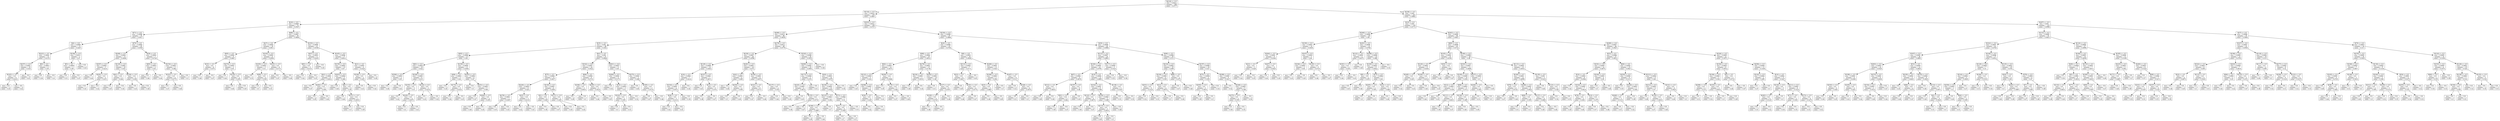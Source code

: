 digraph Tree {
node [shape=box] ;
0 [label="X[218] <= 0.5\nmse = 0.0012\nsamples = 500\nvalue = 0.4777"] ;
1 [label="X[118] <= 0.5\nmse = 0.0012\nsamples = 257\nvalue = 0.4697"] ;
0 -> 1 [labeldistance=2.5, labelangle=45, headlabel="True"] ;
2 [label="X[18] <= 0.5\nmse = 0.0009\nsamples = 74\nvalue = 0.4547"] ;
1 -> 2 ;
3 [label="X[71] <= 0.5\nmse = 0.0008\nsamples = 35\nvalue = 0.4417"] ;
2 -> 3 ;
4 [label="X[4] <= 0.5\nmse = 0.0009\nsamples = 15\nvalue = 0.4247"] ;
3 -> 4 ;
5 [label="X[223] <= 0.5\nmse = 0.0002\nsamples = 12\nvalue = 0.4133"] ;
4 -> 5 ;
6 [label="X[257] <= 0.5\nmse = 0.0001\nsamples = 10\nvalue = 0.418"] ;
5 -> 6 ;
7 [label="X[325] <= 0.5\nmse = 0.0\nsamples = 6\nvalue = 0.4233"] ;
6 -> 7 ;
8 [label="mse = 0.0\nsamples = 2\nvalue = 0.43"] ;
7 -> 8 ;
9 [label="mse = -0.0\nsamples = 4\nvalue = 0.42"] ;
7 -> 9 ;
10 [label="mse = -0.0\nsamples = 4\nvalue = 0.41"] ;
6 -> 10 ;
11 [label="X[9] <= 0.5\nmse = 0.0001\nsamples = 2\nvalue = 0.39"] ;
5 -> 11 ;
12 [label="mse = 0.0\nsamples = 1\nvalue = 0.38"] ;
11 -> 12 ;
13 [label="mse = -0.0\nsamples = 1\nvalue = 0.4"] ;
11 -> 13 ;
14 [label="X[106] <= 0.5\nmse = 0.0011\nsamples = 3\nvalue = 0.47"] ;
4 -> 14 ;
15 [label="X[5] <= 0.5\nmse = 0.0004\nsamples = 2\nvalue = 0.49"] ;
14 -> 15 ;
16 [label="mse = 0.0\nsamples = 1\nvalue = 0.51"] ;
15 -> 16 ;
17 [label="mse = 0.0\nsamples = 1\nvalue = 0.47"] ;
15 -> 17 ;
18 [label="mse = 0.0\nsamples = 1\nvalue = 0.43"] ;
14 -> 18 ;
19 [label="X[70] <= 0.5\nmse = 0.0004\nsamples = 20\nvalue = 0.4545"] ;
3 -> 19 ;
20 [label="X[208] <= 0.5\nmse = 0.0002\nsamples = 13\nvalue = 0.4446"] ;
19 -> 20 ;
21 [label="X[307] <= 0.5\nmse = 0.0002\nsamples = 3\nvalue = 0.4233"] ;
20 -> 21 ;
22 [label="mse = 0.0\nsamples = 1\nvalue = 0.44"] ;
21 -> 22 ;
23 [label="X[291] <= 0.5\nmse = 0.0\nsamples = 2\nvalue = 0.415"] ;
21 -> 23 ;
24 [label="mse = 0.0\nsamples = 1\nvalue = 0.41"] ;
23 -> 24 ;
25 [label="mse = -0.0\nsamples = 1\nvalue = 0.42"] ;
23 -> 25 ;
26 [label="X[129] <= 0.5\nmse = 0.0001\nsamples = 10\nvalue = 0.451"] ;
20 -> 26 ;
27 [label="X[41] <= 0.5\nmse = 0.0\nsamples = 5\nvalue = 0.444"] ;
26 -> 27 ;
28 [label="mse = 0.0\nsamples = 2\nvalue = 0.45"] ;
27 -> 28 ;
29 [label="mse = -0.0\nsamples = 3\nvalue = 0.44"] ;
27 -> 29 ;
30 [label="X[236] <= 0.5\nmse = 0.0\nsamples = 5\nvalue = 0.458"] ;
26 -> 30 ;
31 [label="mse = 0.0\nsamples = 1\nvalue = 0.45"] ;
30 -> 31 ;
32 [label="mse = 0.0\nsamples = 4\nvalue = 0.46"] ;
30 -> 32 ;
33 [label="X[29] <= 0.5\nmse = 0.0003\nsamples = 7\nvalue = 0.4729"] ;
19 -> 33 ;
34 [label="X[85] <= 0.5\nmse = 0.0001\nsamples = 2\nvalue = 0.45"] ;
33 -> 34 ;
35 [label="mse = 0.0\nsamples = 1\nvalue = 0.46"] ;
34 -> 35 ;
36 [label="mse = 0.0\nsamples = 1\nvalue = 0.44"] ;
34 -> 36 ;
37 [label="X[154] <= 0.5\nmse = 0.0001\nsamples = 5\nvalue = 0.482"] ;
33 -> 37 ;
38 [label="X[323] <= 0.5\nmse = 0.0\nsamples = 4\nvalue = 0.4775"] ;
37 -> 38 ;
39 [label="mse = 0.0\nsamples = 1\nvalue = 0.47"] ;
38 -> 39 ;
40 [label="mse = 0.0\nsamples = 3\nvalue = 0.48"] ;
38 -> 40 ;
41 [label="mse = 0.0\nsamples = 1\nvalue = 0.5"] ;
37 -> 41 ;
42 [label="X[68] <= 0.5\nmse = 0.0007\nsamples = 39\nvalue = 0.4664"] ;
2 -> 42 ;
43 [label="X[27] <= 0.5\nmse = 0.0005\nsamples = 18\nvalue = 0.4811"] ;
42 -> 43 ;
44 [label="X[95] <= 0.5\nmse = 0.0002\nsamples = 9\nvalue = 0.4667"] ;
43 -> 44 ;
45 [label="X[10] <= 0.5\nmse = 0.0\nsamples = 6\nvalue = 0.475"] ;
44 -> 45 ;
46 [label="mse = 0.0\nsamples = 3\nvalue = 0.48"] ;
45 -> 46 ;
47 [label="mse = -0.0\nsamples = 3\nvalue = 0.47"] ;
45 -> 47 ;
48 [label="X[274] <= 0.5\nmse = 0.0001\nsamples = 3\nvalue = 0.45"] ;
44 -> 48 ;
49 [label="mse = 0.0\nsamples = 1\nvalue = 0.44"] ;
48 -> 49 ;
50 [label="X[120] <= 0.5\nmse = 0.0\nsamples = 2\nvalue = 0.455"] ;
48 -> 50 ;
51 [label="mse = 0.0\nsamples = 1\nvalue = 0.46"] ;
50 -> 51 ;
52 [label="mse = 0.0\nsamples = 1\nvalue = 0.45"] ;
50 -> 52 ;
53 [label="X[104] <= 0.5\nmse = 0.0003\nsamples = 9\nvalue = 0.4956"] ;
43 -> 53 ;
54 [label="X[185] <= 0.5\nmse = 0.0001\nsamples = 5\nvalue = 0.51"] ;
53 -> 54 ;
55 [label="mse = 0.0\nsamples = 1\nvalue = 0.53"] ;
54 -> 55 ;
56 [label="X[99] <= 0.5\nmse = 0.0\nsamples = 4\nvalue = 0.505"] ;
54 -> 56 ;
57 [label="mse = 0.0\nsamples = 2\nvalue = 0.5"] ;
56 -> 57 ;
58 [label="mse = 0.0\nsamples = 2\nvalue = 0.51"] ;
56 -> 58 ;
59 [label="X[191] <= 0.5\nmse = 0.0\nsamples = 4\nvalue = 0.4775"] ;
53 -> 59 ;
60 [label="mse = 0.0\nsamples = 1\nvalue = 0.47"] ;
59 -> 60 ;
61 [label="mse = -0.0\nsamples = 3\nvalue = 0.48"] ;
59 -> 61 ;
62 [label="X[193] <= 0.5\nmse = 0.0006\nsamples = 21\nvalue = 0.4538"] ;
42 -> 62 ;
63 [label="X[47] <= 0.5\nmse = 0.0003\nsamples = 4\nvalue = 0.4225"] ;
62 -> 63 ;
64 [label="X[81] <= 0.5\nmse = 0.0\nsamples = 3\nvalue = 0.4133"] ;
63 -> 64 ;
65 [label="mse = 0.0\nsamples = 1\nvalue = 0.42"] ;
64 -> 65 ;
66 [label="mse = -0.0\nsamples = 2\nvalue = 0.41"] ;
64 -> 66 ;
67 [label="mse = -0.0\nsamples = 1\nvalue = 0.45"] ;
63 -> 67 ;
68 [label="X[165] <= 0.5\nmse = 0.0004\nsamples = 17\nvalue = 0.4612"] ;
62 -> 68 ;
69 [label="X[159] <= 0.5\nmse = 0.0002\nsamples = 13\nvalue = 0.47"] ;
68 -> 69 ;
70 [label="X[41] <= 0.5\nmse = 0.0001\nsamples = 8\nvalue = 0.4612"] ;
69 -> 70 ;
71 [label="mse = 0.0\nsamples = 3\nvalue = 0.47"] ;
70 -> 71 ;
72 [label="X[282] <= 0.5\nmse = 0.0\nsamples = 5\nvalue = 0.456"] ;
70 -> 72 ;
73 [label="mse = 0.0\nsamples = 2\nvalue = 0.45"] ;
72 -> 73 ;
74 [label="mse = -0.0\nsamples = 3\nvalue = 0.46"] ;
72 -> 74 ;
75 [label="X[203] <= 0.5\nmse = 0.0002\nsamples = 5\nvalue = 0.484"] ;
69 -> 75 ;
76 [label="mse = 0.0\nsamples = 1\nvalue = 0.46"] ;
75 -> 76 ;
77 [label="X[6] <= 0.5\nmse = 0.0\nsamples = 4\nvalue = 0.49"] ;
75 -> 77 ;
78 [label="mse = 0.0\nsamples = 1\nvalue = 0.48"] ;
77 -> 78 ;
79 [label="X[311] <= 0.5\nmse = 0.0\nsamples = 3\nvalue = 0.4933"] ;
77 -> 79 ;
80 [label="mse = 0.0\nsamples = 1\nvalue = 0.5"] ;
79 -> 80 ;
81 [label="mse = 0.0\nsamples = 2\nvalue = 0.49"] ;
79 -> 81 ;
82 [label="X[21] <= 0.5\nmse = 0.0001\nsamples = 4\nvalue = 0.4325"] ;
68 -> 82 ;
83 [label="X[106] <= 0.5\nmse = 0.0\nsamples = 2\nvalue = 0.425"] ;
82 -> 83 ;
84 [label="mse = 0.0\nsamples = 1\nvalue = 0.43"] ;
83 -> 84 ;
85 [label="mse = 0.0\nsamples = 1\nvalue = 0.42"] ;
83 -> 85 ;
86 [label="mse = 0.0\nsamples = 2\nvalue = 0.44"] ;
82 -> 86 ;
87 [label="X[303] <= 0.5\nmse = 0.0012\nsamples = 183\nvalue = 0.4757"] ;
1 -> 87 ;
88 [label="X[289] <= 0.5\nmse = 0.0012\nsamples = 96\nvalue = 0.4659"] ;
87 -> 88 ;
89 [label="X[35] <= 0.5\nmse = 0.001\nsamples = 48\nvalue = 0.454"] ;
88 -> 89 ;
90 [label="X[95] <= 0.5\nmse = 0.0006\nsamples = 21\nvalue = 0.44"] ;
89 -> 90 ;
91 [label="X[81] <= 0.5\nmse = 0.0003\nsamples = 10\nvalue = 0.422"] ;
90 -> 91 ;
92 [label="X[306] <= 0.5\nmse = 0.0001\nsamples = 2\nvalue = 0.45"] ;
91 -> 92 ;
93 [label="mse = 0.0\nsamples = 1\nvalue = 0.46"] ;
92 -> 93 ;
94 [label="mse = 0.0\nsamples = 1\nvalue = 0.44"] ;
92 -> 94 ;
95 [label="X[328] <= 0.5\nmse = 0.0001\nsamples = 8\nvalue = 0.415"] ;
91 -> 95 ;
96 [label="X[105] <= 0.5\nmse = 0.0\nsamples = 5\nvalue = 0.41"] ;
95 -> 96 ;
97 [label="mse = 0.0\nsamples = 1\nvalue = 0.42"] ;
96 -> 97 ;
98 [label="X[229] <= 0.5\nmse = 0.0\nsamples = 4\nvalue = 0.4075"] ;
96 -> 98 ;
99 [label="mse = 0.0\nsamples = 1\nvalue = 0.4"] ;
98 -> 99 ;
100 [label="mse = 0.0\nsamples = 3\nvalue = 0.41"] ;
98 -> 100 ;
101 [label="X[124] <= 0.5\nmse = 0.0\nsamples = 3\nvalue = 0.4233"] ;
95 -> 101 ;
102 [label="mse = 0.0\nsamples = 1\nvalue = 0.43"] ;
101 -> 102 ;
103 [label="mse = -0.0\nsamples = 2\nvalue = 0.42"] ;
101 -> 103 ;
104 [label="X[159] <= 0.5\nmse = 0.0004\nsamples = 11\nvalue = 0.4564"] ;
90 -> 104 ;
105 [label="X[98] <= 0.5\nmse = 0.0001\nsamples = 5\nvalue = 0.44"] ;
104 -> 105 ;
106 [label="mse = 0.0\nsamples = 2\nvalue = 0.45"] ;
105 -> 106 ;
107 [label="X[174] <= 0.5\nmse = 0.0\nsamples = 3\nvalue = 0.4333"] ;
105 -> 107 ;
108 [label="mse = 0.0\nsamples = 1\nvalue = 0.44"] ;
107 -> 108 ;
109 [label="mse = -0.0\nsamples = 2\nvalue = 0.43"] ;
107 -> 109 ;
110 [label="X[243] <= 0.5\nmse = 0.0002\nsamples = 6\nvalue = 0.47"] ;
104 -> 110 ;
111 [label="mse = 0.0\nsamples = 1\nvalue = 0.5"] ;
110 -> 111 ;
112 [label="X[251] <= 0.5\nmse = 0.0001\nsamples = 5\nvalue = 0.464"] ;
110 -> 112 ;
113 [label="mse = 0.0\nsamples = 3\nvalue = 0.47"] ;
112 -> 113 ;
114 [label="X[264] <= 0.5\nmse = 0.0\nsamples = 2\nvalue = 0.455"] ;
112 -> 114 ;
115 [label="mse = 0.0\nsamples = 1\nvalue = 0.46"] ;
114 -> 115 ;
116 [label="mse = 0.0\nsamples = 1\nvalue = 0.45"] ;
114 -> 116 ;
117 [label="X[41] <= 0.5\nmse = 0.001\nsamples = 27\nvalue = 0.4648"] ;
89 -> 117 ;
118 [label="X[162] <= 0.5\nmse = 0.0007\nsamples = 18\nvalue = 0.4522"] ;
117 -> 118 ;
119 [label="X[75] <= 0.5\nmse = 0.0004\nsamples = 12\nvalue = 0.4417"] ;
118 -> 119 ;
120 [label="X[229] <= 0.5\nmse = 0.0002\nsamples = 6\nvalue = 0.425"] ;
119 -> 120 ;
121 [label="X[278] <= 0.5\nmse = 0.0001\nsamples = 3\nvalue = 0.4367"] ;
120 -> 121 ;
122 [label="mse = 0.0\nsamples = 1\nvalue = 0.45"] ;
121 -> 122 ;
123 [label="mse = -0.0\nsamples = 2\nvalue = 0.43"] ;
121 -> 123 ;
124 [label="X[25] <= 0.5\nmse = 0.0\nsamples = 3\nvalue = 0.4133"] ;
120 -> 124 ;
125 [label="mse = 0.0\nsamples = 1\nvalue = 0.42"] ;
124 -> 125 ;
126 [label="mse = -0.0\nsamples = 2\nvalue = 0.41"] ;
124 -> 126 ;
127 [label="X[145] <= 0.5\nmse = 0.0001\nsamples = 6\nvalue = 0.4583"] ;
119 -> 127 ;
128 [label="X[3] <= 0.5\nmse = 0.0\nsamples = 4\nvalue = 0.465"] ;
127 -> 128 ;
129 [label="mse = 0.0\nsamples = 2\nvalue = 0.46"] ;
128 -> 129 ;
130 [label="mse = 0.0\nsamples = 2\nvalue = 0.47"] ;
128 -> 130 ;
131 [label="X[111] <= 0.5\nmse = 0.0\nsamples = 2\nvalue = 0.445"] ;
127 -> 131 ;
132 [label="mse = 0.0\nsamples = 1\nvalue = 0.45"] ;
131 -> 132 ;
133 [label="mse = 0.0\nsamples = 1\nvalue = 0.44"] ;
131 -> 133 ;
134 [label="X[68] <= 0.5\nmse = 0.0004\nsamples = 6\nvalue = 0.4733"] ;
118 -> 134 ;
135 [label="X[186] <= 0.5\nmse = 0.0\nsamples = 3\nvalue = 0.4933"] ;
134 -> 135 ;
136 [label="mse = 0.0\nsamples = 2\nvalue = 0.49"] ;
135 -> 136 ;
137 [label="mse = 0.0\nsamples = 1\nvalue = 0.5"] ;
135 -> 137 ;
138 [label="X[295] <= 0.5\nmse = 0.0\nsamples = 3\nvalue = 0.4533"] ;
134 -> 138 ;
139 [label="mse = 0.0\nsamples = 1\nvalue = 0.46"] ;
138 -> 139 ;
140 [label="mse = -0.0\nsamples = 2\nvalue = 0.45"] ;
138 -> 140 ;
141 [label="X[261] <= 0.5\nmse = 0.0007\nsamples = 9\nvalue = 0.49"] ;
117 -> 141 ;
142 [label="X[284] <= 0.5\nmse = 0.0002\nsamples = 4\nvalue = 0.5175"] ;
141 -> 142 ;
143 [label="mse = 0.0\nsamples = 1\nvalue = 0.54"] ;
142 -> 143 ;
144 [label="X[33] <= 0.5\nmse = 0.0001\nsamples = 3\nvalue = 0.51"] ;
142 -> 144 ;
145 [label="X[162] <= 0.5\nmse = 0.0\nsamples = 2\nvalue = 0.505"] ;
144 -> 145 ;
146 [label="mse = 0.0\nsamples = 1\nvalue = 0.5"] ;
145 -> 146 ;
147 [label="mse = 0.0\nsamples = 1\nvalue = 0.51"] ;
145 -> 147 ;
148 [label="mse = -0.0\nsamples = 1\nvalue = 0.52"] ;
144 -> 148 ;
149 [label="X[275] <= 0.5\nmse = 0.0001\nsamples = 5\nvalue = 0.468"] ;
141 -> 149 ;
150 [label="mse = 0.0\nsamples = 2\nvalue = 0.46"] ;
149 -> 150 ;
151 [label="X[185] <= 0.5\nmse = 0.0\nsamples = 3\nvalue = 0.4733"] ;
149 -> 151 ;
152 [label="mse = 0.0\nsamples = 2\nvalue = 0.47"] ;
151 -> 152 ;
153 [label="mse = -0.0\nsamples = 1\nvalue = 0.48"] ;
151 -> 153 ;
154 [label="X[278] <= 0.5\nmse = 0.0012\nsamples = 48\nvalue = 0.4779"] ;
88 -> 154 ;
155 [label="X[236] <= 0.5\nmse = 0.0007\nsamples = 28\nvalue = 0.4596"] ;
154 -> 155 ;
156 [label="X[129] <= 0.5\nmse = 0.0008\nsamples = 14\nvalue = 0.4443"] ;
155 -> 156 ;
157 [label="X[34] <= 0.5\nmse = 0.0003\nsamples = 7\nvalue = 0.4214"] ;
156 -> 157 ;
158 [label="X[318] <= 0.5\nmse = 0.0001\nsamples = 4\nvalue = 0.4075"] ;
157 -> 158 ;
159 [label="X[28] <= 0.5\nmse = 0.0\nsamples = 3\nvalue = 0.4133"] ;
158 -> 159 ;
160 [label="mse = 0.0\nsamples = 1\nvalue = 0.42"] ;
159 -> 160 ;
161 [label="mse = -0.0\nsamples = 2\nvalue = 0.41"] ;
159 -> 161 ;
162 [label="mse = -0.0\nsamples = 1\nvalue = 0.39"] ;
158 -> 162 ;
163 [label="mse = 0.0\nsamples = 3\nvalue = 0.44"] ;
157 -> 163 ;
164 [label="X[327] <= 0.5\nmse = 0.0001\nsamples = 7\nvalue = 0.4671"] ;
156 -> 164 ;
165 [label="mse = 0.0\nsamples = 2\nvalue = 0.45"] ;
164 -> 165 ;
166 [label="X[12] <= 0.5\nmse = 0.0\nsamples = 5\nvalue = 0.474"] ;
164 -> 166 ;
167 [label="mse = 0.0\nsamples = 2\nvalue = 0.48"] ;
166 -> 167 ;
168 [label="mse = -0.0\nsamples = 3\nvalue = 0.47"] ;
166 -> 168 ;
169 [label="X[281] <= 0.5\nmse = 0.0001\nsamples = 14\nvalue = 0.475"] ;
155 -> 169 ;
170 [label="X[42] <= 0.5\nmse = 0.0001\nsamples = 6\nvalue = 0.485"] ;
169 -> 170 ;
171 [label="mse = -0.0\nsamples = 4\nvalue = 0.48"] ;
170 -> 171 ;
172 [label="X[250] <= 0.5\nmse = 0.0\nsamples = 2\nvalue = 0.495"] ;
170 -> 172 ;
173 [label="mse = 0.0\nsamples = 1\nvalue = 0.5"] ;
172 -> 173 ;
174 [label="mse = 0.0\nsamples = 1\nvalue = 0.49"] ;
172 -> 174 ;
175 [label="X[146] <= 0.5\nmse = 0.0001\nsamples = 8\nvalue = 0.4675"] ;
169 -> 175 ;
176 [label="X[321] <= 0.5\nmse = 0.0\nsamples = 6\nvalue = 0.4717"] ;
175 -> 176 ;
177 [label="mse = 0.0\nsamples = 5\nvalue = 0.47"] ;
176 -> 177 ;
178 [label="mse = -0.0\nsamples = 1\nvalue = 0.48"] ;
176 -> 178 ;
179 [label="X[137] <= 0.5\nmse = 0.0\nsamples = 2\nvalue = 0.455"] ;
175 -> 179 ;
180 [label="mse = 0.0\nsamples = 1\nvalue = 0.46"] ;
179 -> 180 ;
181 [label="mse = 0.0\nsamples = 1\nvalue = 0.45"] ;
179 -> 181 ;
182 [label="X[320] <= 0.5\nmse = 0.0008\nsamples = 20\nvalue = 0.5035"] ;
154 -> 182 ;
183 [label="X[280] <= 0.5\nmse = 0.0005\nsamples = 19\nvalue = 0.4995"] ;
182 -> 183 ;
184 [label="X[173] <= 0.5\nmse = 0.0004\nsamples = 5\nvalue = 0.476"] ;
183 -> 184 ;
185 [label="X[225] <= 0.5\nmse = 0.0001\nsamples = 4\nvalue = 0.4675"] ;
184 -> 185 ;
186 [label="mse = 0.0\nsamples = 1\nvalue = 0.45"] ;
185 -> 186 ;
187 [label="X[155] <= 0.5\nmse = 0.0\nsamples = 3\nvalue = 0.4733"] ;
185 -> 187 ;
188 [label="mse = 0.0\nsamples = 1\nvalue = 0.48"] ;
187 -> 188 ;
189 [label="mse = -0.0\nsamples = 2\nvalue = 0.47"] ;
187 -> 189 ;
190 [label="mse = -0.0\nsamples = 1\nvalue = 0.51"] ;
184 -> 190 ;
191 [label="X[26] <= 0.5\nmse = 0.0003\nsamples = 14\nvalue = 0.5079"] ;
183 -> 191 ;
192 [label="X[239] <= 0.5\nmse = 0.0002\nsamples = 12\nvalue = 0.5025"] ;
191 -> 192 ;
193 [label="X[123] <= 0.5\nmse = 0.0001\nsamples = 5\nvalue = 0.492"] ;
192 -> 193 ;
194 [label="X[186] <= 0.5\nmse = 0.0\nsamples = 3\nvalue = 0.4867"] ;
193 -> 194 ;
195 [label="mse = 0.0\nsamples = 2\nvalue = 0.49"] ;
194 -> 195 ;
196 [label="mse = -0.0\nsamples = 1\nvalue = 0.48"] ;
194 -> 196 ;
197 [label="mse = 0.0\nsamples = 2\nvalue = 0.5"] ;
193 -> 197 ;
198 [label="X[73] <= 0.5\nmse = 0.0001\nsamples = 7\nvalue = 0.51"] ;
192 -> 198 ;
199 [label="X[27] <= 0.5\nmse = 0.0\nsamples = 6\nvalue = 0.5067"] ;
198 -> 199 ;
200 [label="mse = 0.0\nsamples = 2\nvalue = 0.5"] ;
199 -> 200 ;
201 [label="mse = 0.0\nsamples = 4\nvalue = 0.51"] ;
199 -> 201 ;
202 [label="mse = -0.0\nsamples = 1\nvalue = 0.53"] ;
198 -> 202 ;
203 [label="mse = 0.0\nsamples = 2\nvalue = 0.54"] ;
191 -> 203 ;
204 [label="mse = -0.0\nsamples = 1\nvalue = 0.58"] ;
182 -> 204 ;
205 [label="X[239] <= 0.5\nmse = 0.0009\nsamples = 87\nvalue = 0.4866"] ;
87 -> 205 ;
206 [label="X[20] <= 0.5\nmse = 0.0006\nsamples = 43\nvalue = 0.4744"] ;
205 -> 206 ;
207 [label="X[98] <= 0.5\nmse = 0.0004\nsamples = 25\nvalue = 0.4612"] ;
206 -> 207 ;
208 [label="X[82] <= 0.5\nmse = 0.0003\nsamples = 12\nvalue = 0.4475"] ;
207 -> 208 ;
209 [label="X[122] <= 0.5\nmse = 0.0003\nsamples = 5\nvalue = 0.432"] ;
208 -> 209 ;
210 [label="mse = 0.0\nsamples = 2\nvalue = 0.45"] ;
209 -> 210 ;
211 [label="X[298] <= 0.5\nmse = 0.0001\nsamples = 3\nvalue = 0.42"] ;
209 -> 211 ;
212 [label="X[30] <= 0.5\nmse = 0.0\nsamples = 2\nvalue = 0.425"] ;
211 -> 212 ;
213 [label="mse = 0.0\nsamples = 1\nvalue = 0.42"] ;
212 -> 213 ;
214 [label="mse = 0.0\nsamples = 1\nvalue = 0.43"] ;
212 -> 214 ;
215 [label="mse = -0.0\nsamples = 1\nvalue = 0.41"] ;
211 -> 215 ;
216 [label="X[200] <= 0.5\nmse = 0.0\nsamples = 7\nvalue = 0.4586"] ;
208 -> 216 ;
217 [label="mse = 0.0\nsamples = 2\nvalue = 0.45"] ;
216 -> 217 ;
218 [label="X[179] <= 0.5\nmse = 0.0\nsamples = 5\nvalue = 0.462"] ;
216 -> 218 ;
219 [label="mse = 0.0\nsamples = 1\nvalue = 0.47"] ;
218 -> 219 ;
220 [label="mse = -0.0\nsamples = 4\nvalue = 0.46"] ;
218 -> 220 ;
221 [label="X[278] <= 0.5\nmse = 0.0002\nsamples = 13\nvalue = 0.4738"] ;
207 -> 221 ;
222 [label="X[234] <= 0.5\nmse = 0.0001\nsamples = 3\nvalue = 0.4533"] ;
221 -> 222 ;
223 [label="mse = -0.0\nsamples = 2\nvalue = 0.46"] ;
222 -> 223 ;
224 [label="mse = 0.0\nsamples = 1\nvalue = 0.44"] ;
222 -> 224 ;
225 [label="X[292] <= 0.5\nmse = 0.0001\nsamples = 10\nvalue = 0.48"] ;
221 -> 225 ;
226 [label="mse = 0.0\nsamples = 1\nvalue = 0.51"] ;
225 -> 226 ;
227 [label="X[317] <= 0.5\nmse = 0.0\nsamples = 9\nvalue = 0.4767"] ;
225 -> 227 ;
228 [label="X[109] <= 0.5\nmse = 0.0\nsamples = 4\nvalue = 0.4725"] ;
227 -> 228 ;
229 [label="mse = 0.0\nsamples = 1\nvalue = 0.48"] ;
228 -> 229 ;
230 [label="mse = -0.0\nsamples = 3\nvalue = 0.47"] ;
228 -> 230 ;
231 [label="mse = -0.0\nsamples = 5\nvalue = 0.48"] ;
227 -> 231 ;
232 [label="X[8] <= 0.5\nmse = 0.0003\nsamples = 18\nvalue = 0.4928"] ;
206 -> 232 ;
233 [label="X[313] <= 0.5\nmse = 0.0002\nsamples = 7\nvalue = 0.4771"] ;
232 -> 233 ;
234 [label="X[23] <= 0.5\nmse = 0.0\nsamples = 6\nvalue = 0.4817"] ;
233 -> 234 ;
235 [label="mse = 0.0\nsamples = 2\nvalue = 0.49"] ;
234 -> 235 ;
236 [label="X[181] <= 0.5\nmse = 0.0\nsamples = 4\nvalue = 0.4775"] ;
234 -> 236 ;
237 [label="mse = 0.0\nsamples = 3\nvalue = 0.48"] ;
236 -> 237 ;
238 [label="mse = -0.0\nsamples = 1\nvalue = 0.47"] ;
236 -> 238 ;
239 [label="mse = -0.0\nsamples = 1\nvalue = 0.45"] ;
233 -> 239 ;
240 [label="X[268] <= 0.5\nmse = 0.0001\nsamples = 11\nvalue = 0.5027"] ;
232 -> 240 ;
241 [label="X[186] <= 0.5\nmse = 0.0001\nsamples = 5\nvalue = 0.492"] ;
240 -> 241 ;
242 [label="X[25] <= 0.5\nmse = 0.0\nsamples = 3\nvalue = 0.4867"] ;
241 -> 242 ;
243 [label="mse = 0.0\nsamples = 1\nvalue = 0.48"] ;
242 -> 243 ;
244 [label="mse = -0.0\nsamples = 2\nvalue = 0.49"] ;
242 -> 244 ;
245 [label="mse = 0.0\nsamples = 2\nvalue = 0.5"] ;
241 -> 245 ;
246 [label="X[187] <= 0.5\nmse = 0.0\nsamples = 6\nvalue = 0.5117"] ;
240 -> 246 ;
247 [label="mse = 0.0\nsamples = 2\nvalue = 0.52"] ;
246 -> 247 ;
248 [label="X[328] <= 0.5\nmse = 0.0\nsamples = 4\nvalue = 0.5075"] ;
246 -> 248 ;
249 [label="mse = -0.0\nsamples = 3\nvalue = 0.51"] ;
248 -> 249 ;
250 [label="mse = 0.0\nsamples = 1\nvalue = 0.5"] ;
248 -> 250 ;
251 [label="X[30] <= 0.5\nmse = 0.0008\nsamples = 44\nvalue = 0.4984"] ;
205 -> 251 ;
252 [label="X[112] <= 0.5\nmse = 0.0007\nsamples = 24\nvalue = 0.4863"] ;
251 -> 252 ;
253 [label="X[160] <= 0.5\nmse = 0.0004\nsamples = 21\nvalue = 0.4795"] ;
252 -> 253 ;
254 [label="X[67] <= 0.5\nmse = 0.0002\nsamples = 9\nvalue = 0.4678"] ;
253 -> 254 ;
255 [label="X[312] <= 0.5\nmse = 0.0\nsamples = 3\nvalue = 0.4833"] ;
254 -> 255 ;
256 [label="mse = 0.0\nsamples = 2\nvalue = 0.48"] ;
255 -> 256 ;
257 [label="mse = 0.0\nsamples = 1\nvalue = 0.49"] ;
255 -> 257 ;
258 [label="X[197] <= 0.5\nmse = 0.0\nsamples = 6\nvalue = 0.46"] ;
254 -> 258 ;
259 [label="X[91] <= 0.5\nmse = 0.0\nsamples = 5\nvalue = 0.462"] ;
258 -> 259 ;
260 [label="mse = 0.0\nsamples = 4\nvalue = 0.46"] ;
259 -> 260 ;
261 [label="mse = -0.0\nsamples = 1\nvalue = 0.47"] ;
259 -> 261 ;
262 [label="mse = -0.0\nsamples = 1\nvalue = 0.45"] ;
258 -> 262 ;
263 [label="X[19] <= 0.5\nmse = 0.0004\nsamples = 12\nvalue = 0.4883"] ;
253 -> 263 ;
264 [label="X[102] <= 0.5\nmse = 0.0001\nsamples = 9\nvalue = 0.4789"] ;
263 -> 264 ;
265 [label="X[122] <= 0.5\nmse = 0.0\nsamples = 4\nvalue = 0.4675"] ;
264 -> 265 ;
266 [label="mse = 0.0\nsamples = 1\nvalue = 0.46"] ;
265 -> 266 ;
267 [label="mse = 0.0\nsamples = 3\nvalue = 0.47"] ;
265 -> 267 ;
268 [label="X[324] <= 0.5\nmse = 0.0001\nsamples = 5\nvalue = 0.488"] ;
264 -> 268 ;
269 [label="X[115] <= 0.5\nmse = 0.0\nsamples = 3\nvalue = 0.4933"] ;
268 -> 269 ;
270 [label="mse = 0.0\nsamples = 2\nvalue = 0.49"] ;
269 -> 270 ;
271 [label="mse = 0.0\nsamples = 1\nvalue = 0.5"] ;
269 -> 271 ;
272 [label="mse = -0.0\nsamples = 2\nvalue = 0.48"] ;
268 -> 272 ;
273 [label="X[138] <= 0.5\nmse = 0.0\nsamples = 3\nvalue = 0.5167"] ;
263 -> 273 ;
274 [label="mse = 0.0\nsamples = 1\nvalue = 0.51"] ;
273 -> 274 ;
275 [label="mse = -0.0\nsamples = 2\nvalue = 0.52"] ;
273 -> 275 ;
276 [label="X[117] <= 0.5\nmse = 0.0004\nsamples = 3\nvalue = 0.5333"] ;
252 -> 276 ;
277 [label="mse = 0.0\nsamples = 2\nvalue = 0.52"] ;
276 -> 277 ;
278 [label="mse = -0.0\nsamples = 1\nvalue = 0.56"] ;
276 -> 278 ;
279 [label="X[99] <= 0.5\nmse = 0.0006\nsamples = 20\nvalue = 0.513"] ;
251 -> 279 ;
280 [label="X[234] <= 0.5\nmse = 0.0002\nsamples = 10\nvalue = 0.499"] ;
279 -> 280 ;
281 [label="X[104] <= 0.5\nmse = 0.0001\nsamples = 8\nvalue = 0.505"] ;
280 -> 281 ;
282 [label="X[251] <= 0.5\nmse = 0.0\nsamples = 4\nvalue = 0.5125"] ;
281 -> 282 ;
283 [label="mse = 0.0\nsamples = 1\nvalue = 0.52"] ;
282 -> 283 ;
284 [label="mse = 0.0\nsamples = 3\nvalue = 0.51"] ;
282 -> 284 ;
285 [label="X[12] <= 0.5\nmse = 0.0\nsamples = 4\nvalue = 0.4975"] ;
281 -> 285 ;
286 [label="mse = 0.0\nsamples = 3\nvalue = 0.5"] ;
285 -> 286 ;
287 [label="mse = 0.0\nsamples = 1\nvalue = 0.49"] ;
285 -> 287 ;
288 [label="X[86] <= 0.5\nmse = 0.0\nsamples = 2\nvalue = 0.475"] ;
280 -> 288 ;
289 [label="mse = 0.0\nsamples = 1\nvalue = 0.47"] ;
288 -> 289 ;
290 [label="mse = 0.0\nsamples = 1\nvalue = 0.48"] ;
288 -> 290 ;
291 [label="X[197] <= 0.5\nmse = 0.0006\nsamples = 10\nvalue = 0.527"] ;
279 -> 291 ;
292 [label="X[75] <= 0.5\nmse = 0.0004\nsamples = 4\nvalue = 0.505"] ;
291 -> 292 ;
293 [label="X[305] <= 0.5\nmse = 0.0\nsamples = 3\nvalue = 0.4933"] ;
292 -> 293 ;
294 [label="mse = 0.0\nsamples = 2\nvalue = 0.49"] ;
293 -> 294 ;
295 [label="mse = 0.0\nsamples = 1\nvalue = 0.5"] ;
293 -> 295 ;
296 [label="mse = 0.0\nsamples = 1\nvalue = 0.54"] ;
292 -> 296 ;
297 [label="X[298] <= 0.5\nmse = 0.0001\nsamples = 6\nvalue = 0.5417"] ;
291 -> 297 ;
298 [label="mse = 0.0\nsamples = 1\nvalue = 0.52"] ;
297 -> 298 ;
299 [label="X[248] <= 0.5\nmse = 0.0001\nsamples = 5\nvalue = 0.546"] ;
297 -> 299 ;
300 [label="X[275] <= 0.5\nmse = 0.0\nsamples = 2\nvalue = 0.555"] ;
299 -> 300 ;
301 [label="mse = 0.0\nsamples = 1\nvalue = 0.56"] ;
300 -> 301 ;
302 [label="mse = 0.0\nsamples = 1\nvalue = 0.55"] ;
300 -> 302 ;
303 [label="mse = -0.0\nsamples = 3\nvalue = 0.54"] ;
299 -> 303 ;
304 [label="X[238] <= 0.5\nmse = 0.001\nsamples = 243\nvalue = 0.4862"] ;
0 -> 304 [labeldistance=2.5, labelangle=-45, headlabel="False"] ;
305 [label="X[10] <= 0.5\nmse = 0.001\nsamples = 118\nvalue = 0.4773"] ;
304 -> 305 ;
306 [label="X[269] <= 0.5\nmse = 0.0008\nsamples = 28\nvalue = 0.46"] ;
305 -> 306 ;
307 [label="X[109] <= 0.5\nmse = 0.0003\nsamples = 14\nvalue = 0.4436"] ;
306 -> 307 ;
308 [label="X[264] <= 0.5\nmse = 0.0001\nsamples = 9\nvalue = 0.4344"] ;
307 -> 308 ;
309 [label="X[23] <= 0.5\nmse = 0.0\nsamples = 5\nvalue = 0.428"] ;
308 -> 309 ;
310 [label="mse = 0.0\nsamples = 1\nvalue = 0.42"] ;
309 -> 310 ;
311 [label="mse = -0.0\nsamples = 4\nvalue = 0.43"] ;
309 -> 311 ;
312 [label="X[207] <= 0.5\nmse = 0.0\nsamples = 4\nvalue = 0.4425"] ;
308 -> 312 ;
313 [label="mse = 0.0\nsamples = 3\nvalue = 0.44"] ;
312 -> 313 ;
314 [label="mse = 0.0\nsamples = 1\nvalue = 0.45"] ;
312 -> 314 ;
315 [label="X[167] <= 0.5\nmse = 0.0003\nsamples = 5\nvalue = 0.46"] ;
307 -> 315 ;
316 [label="X[166] <= 0.5\nmse = 0.0001\nsamples = 2\nvalue = 0.44"] ;
315 -> 316 ;
317 [label="mse = 0.0\nsamples = 1\nvalue = 0.43"] ;
316 -> 317 ;
318 [label="mse = -0.0\nsamples = 1\nvalue = 0.45"] ;
316 -> 318 ;
319 [label="X[120] <= 0.5\nmse = 0.0\nsamples = 3\nvalue = 0.4733"] ;
315 -> 319 ;
320 [label="mse = 0.0\nsamples = 1\nvalue = 0.48"] ;
319 -> 320 ;
321 [label="mse = -0.0\nsamples = 2\nvalue = 0.47"] ;
319 -> 321 ;
322 [label="X[291] <= 0.5\nmse = 0.0008\nsamples = 14\nvalue = 0.4764"] ;
306 -> 322 ;
323 [label="X[122] <= 0.5\nmse = 0.0002\nsamples = 4\nvalue = 0.4475"] ;
322 -> 323 ;
324 [label="X[301] <= 0.5\nmse = 0.0\nsamples = 2\nvalue = 0.435"] ;
323 -> 324 ;
325 [label="mse = 0.0\nsamples = 1\nvalue = 0.44"] ;
324 -> 325 ;
326 [label="mse = -0.0\nsamples = 1\nvalue = 0.43"] ;
324 -> 326 ;
327 [label="mse = 0.0\nsamples = 2\nvalue = 0.46"] ;
323 -> 327 ;
328 [label="X[298] <= 0.5\nmse = 0.0006\nsamples = 10\nvalue = 0.488"] ;
322 -> 328 ;
329 [label="X[100] <= 0.5\nmse = 0.0003\nsamples = 9\nvalue = 0.4822"] ;
328 -> 329 ;
330 [label="X[9] <= 0.5\nmse = 0.0\nsamples = 2\nvalue = 0.455"] ;
329 -> 330 ;
331 [label="mse = 0.0\nsamples = 1\nvalue = 0.45"] ;
330 -> 331 ;
332 [label="mse = 0.0\nsamples = 1\nvalue = 0.46"] ;
330 -> 332 ;
333 [label="X[75] <= 0.5\nmse = 0.0001\nsamples = 7\nvalue = 0.49"] ;
329 -> 333 ;
334 [label="X[205] <= 0.5\nmse = 0.0\nsamples = 2\nvalue = 0.505"] ;
333 -> 334 ;
335 [label="mse = 0.0\nsamples = 1\nvalue = 0.5"] ;
334 -> 335 ;
336 [label="mse = 0.0\nsamples = 1\nvalue = 0.51"] ;
334 -> 336 ;
337 [label="X[14] <= 0.5\nmse = 0.0\nsamples = 5\nvalue = 0.484"] ;
333 -> 337 ;
338 [label="mse = 0.0\nsamples = 3\nvalue = 0.48"] ;
337 -> 338 ;
339 [label="mse = 0.0\nsamples = 2\nvalue = 0.49"] ;
337 -> 339 ;
340 [label="mse = -0.0\nsamples = 1\nvalue = 0.54"] ;
328 -> 340 ;
341 [label="X[263] <= 0.5\nmse = 0.0009\nsamples = 90\nvalue = 0.4827"] ;
305 -> 341 ;
342 [label="X[80] <= 0.5\nmse = 0.0008\nsamples = 42\nvalue = 0.4712"] ;
341 -> 342 ;
343 [label="X[105] <= 0.5\nmse = 0.0002\nsamples = 14\nvalue = 0.4536"] ;
342 -> 343 ;
344 [label="X[120] <= 0.5\nmse = 0.0001\nsamples = 9\nvalue = 0.4456"] ;
343 -> 344 ;
345 [label="X[249] <= 0.5\nmse = 0.0\nsamples = 2\nvalue = 0.425"] ;
344 -> 345 ;
346 [label="mse = 0.0\nsamples = 1\nvalue = 0.42"] ;
345 -> 346 ;
347 [label="mse = 0.0\nsamples = 1\nvalue = 0.43"] ;
345 -> 347 ;
348 [label="X[100] <= 0.5\nmse = 0.0\nsamples = 7\nvalue = 0.4514"] ;
344 -> 348 ;
349 [label="mse = 0.0\nsamples = 1\nvalue = 0.46"] ;
348 -> 349 ;
350 [label="mse = -0.0\nsamples = 6\nvalue = 0.45"] ;
348 -> 350 ;
351 [label="X[30] <= 0.5\nmse = 0.0\nsamples = 5\nvalue = 0.468"] ;
343 -> 351 ;
352 [label="mse = 0.0\nsamples = 1\nvalue = 0.46"] ;
351 -> 352 ;
353 [label="mse = 0.0\nsamples = 4\nvalue = 0.47"] ;
351 -> 353 ;
354 [label="X[180] <= 0.5\nmse = 0.0008\nsamples = 28\nvalue = 0.48"] ;
342 -> 354 ;
355 [label="X[303] <= 0.5\nmse = 0.0007\nsamples = 13\nvalue = 0.4646"] ;
354 -> 355 ;
356 [label="X[109] <= 0.5\nmse = 0.0005\nsamples = 10\nvalue = 0.454"] ;
355 -> 356 ;
357 [label="X[12] <= 0.5\nmse = 0.0001\nsamples = 5\nvalue = 0.436"] ;
356 -> 357 ;
358 [label="mse = 0.0\nsamples = 1\nvalue = 0.46"] ;
357 -> 358 ;
359 [label="mse = -0.0\nsamples = 4\nvalue = 0.43"] ;
357 -> 359 ;
360 [label="X[88] <= 0.5\nmse = 0.0001\nsamples = 5\nvalue = 0.472"] ;
356 -> 360 ;
361 [label="X[111] <= 0.5\nmse = 0.0\nsamples = 3\nvalue = 0.4633"] ;
360 -> 361 ;
362 [label="mse = -0.0\nsamples = 2\nvalue = 0.46"] ;
361 -> 362 ;
363 [label="mse = 0.0\nsamples = 1\nvalue = 0.47"] ;
361 -> 363 ;
364 [label="X[126] <= 0.5\nmse = 0.0\nsamples = 2\nvalue = 0.485"] ;
360 -> 364 ;
365 [label="mse = 0.0\nsamples = 1\nvalue = 0.48"] ;
364 -> 365 ;
366 [label="mse = 0.0\nsamples = 1\nvalue = 0.49"] ;
364 -> 366 ;
367 [label="X[237] <= 0.5\nmse = 0.0001\nsamples = 3\nvalue = 0.5"] ;
355 -> 367 ;
368 [label="X[246] <= 0.5\nmse = 0.0\nsamples = 2\nvalue = 0.505"] ;
367 -> 368 ;
369 [label="mse = 0.0\nsamples = 1\nvalue = 0.51"] ;
368 -> 369 ;
370 [label="mse = 0.0\nsamples = 1\nvalue = 0.5"] ;
368 -> 370 ;
371 [label="mse = 0.0\nsamples = 1\nvalue = 0.49"] ;
367 -> 371 ;
372 [label="X[113] <= 0.5\nmse = 0.0005\nsamples = 15\nvalue = 0.4933"] ;
354 -> 372 ;
373 [label="X[160] <= 0.5\nmse = 0.0001\nsamples = 12\nvalue = 0.4858"] ;
372 -> 373 ;
374 [label="X[78] <= 0.5\nmse = 0.0\nsamples = 4\nvalue = 0.4725"] ;
373 -> 374 ;
375 [label="mse = 0.0\nsamples = 3\nvalue = 0.47"] ;
374 -> 375 ;
376 [label="mse = -0.0\nsamples = 1\nvalue = 0.48"] ;
374 -> 376 ;
377 [label="X[248] <= 0.5\nmse = 0.0001\nsamples = 8\nvalue = 0.4925"] ;
373 -> 377 ;
378 [label="X[89] <= 0.5\nmse = 0.0\nsamples = 2\nvalue = 0.505"] ;
377 -> 378 ;
379 [label="mse = 0.0\nsamples = 1\nvalue = 0.51"] ;
378 -> 379 ;
380 [label="mse = 0.0\nsamples = 1\nvalue = 0.5"] ;
378 -> 380 ;
381 [label="X[137] <= 0.5\nmse = 0.0\nsamples = 6\nvalue = 0.4883"] ;
377 -> 381 ;
382 [label="mse = 0.0\nsamples = 5\nvalue = 0.49"] ;
381 -> 382 ;
383 [label="mse = -0.0\nsamples = 1\nvalue = 0.48"] ;
381 -> 383 ;
384 [label="X[139] <= 0.5\nmse = 0.001\nsamples = 3\nvalue = 0.5233"] ;
372 -> 384 ;
385 [label="mse = 0.0\nsamples = 1\nvalue = 0.48"] ;
384 -> 385 ;
386 [label="X[123] <= 0.5\nmse = 0.0\nsamples = 2\nvalue = 0.545"] ;
384 -> 386 ;
387 [label="mse = 0.0\nsamples = 1\nvalue = 0.54"] ;
386 -> 387 ;
388 [label="mse = 0.0\nsamples = 1\nvalue = 0.55"] ;
386 -> 388 ;
389 [label="X[289] <= 0.5\nmse = 0.0007\nsamples = 48\nvalue = 0.4927"] ;
341 -> 389 ;
390 [label="X[53] <= 0.5\nmse = 0.0006\nsamples = 27\nvalue = 0.4815"] ;
389 -> 390 ;
391 [label="X[181] <= 0.5\nmse = 0.0005\nsamples = 12\nvalue = 0.4675"] ;
390 -> 391 ;
392 [label="X[32] <= 0.5\nmse = 0.0003\nsamples = 8\nvalue = 0.4562"] ;
391 -> 392 ;
393 [label="mse = 0.0\nsamples = 1\nvalue = 0.42"] ;
392 -> 393 ;
394 [label="X[324] <= 0.5\nmse = 0.0001\nsamples = 7\nvalue = 0.4614"] ;
392 -> 394 ;
395 [label="X[78] <= 0.5\nmse = 0.0\nsamples = 5\nvalue = 0.456"] ;
394 -> 395 ;
396 [label="mse = 0.0\nsamples = 2\nvalue = 0.45"] ;
395 -> 396 ;
397 [label="mse = -0.0\nsamples = 3\nvalue = 0.46"] ;
395 -> 397 ;
398 [label="X[14] <= 0.5\nmse = 0.0\nsamples = 2\nvalue = 0.475"] ;
394 -> 398 ;
399 [label="mse = 0.0\nsamples = 1\nvalue = 0.47"] ;
398 -> 399 ;
400 [label="mse = 0.0\nsamples = 1\nvalue = 0.48"] ;
398 -> 400 ;
401 [label="X[164] <= 0.5\nmse = 0.0001\nsamples = 4\nvalue = 0.49"] ;
391 -> 401 ;
402 [label="mse = 0.0\nsamples = 2\nvalue = 0.5"] ;
401 -> 402 ;
403 [label="mse = -0.0\nsamples = 2\nvalue = 0.48"] ;
401 -> 403 ;
404 [label="X[66] <= 0.5\nmse = 0.0005\nsamples = 15\nvalue = 0.4927"] ;
390 -> 404 ;
405 [label="X[254] <= 0.5\nmse = 0.0004\nsamples = 6\nvalue = 0.5117"] ;
404 -> 405 ;
406 [label="mse = 0.0\nsamples = 1\nvalue = 0.55"] ;
405 -> 406 ;
407 [label="X[164] <= 0.5\nmse = 0.0001\nsamples = 5\nvalue = 0.504"] ;
405 -> 407 ;
408 [label="X[268] <= 0.5\nmse = 0.0\nsamples = 3\nvalue = 0.5133"] ;
407 -> 408 ;
409 [label="mse = 0.0\nsamples = 2\nvalue = 0.51"] ;
408 -> 409 ;
410 [label="mse = -0.0\nsamples = 1\nvalue = 0.52"] ;
408 -> 410 ;
411 [label="mse = -0.0\nsamples = 2\nvalue = 0.49"] ;
407 -> 411 ;
412 [label="X[312] <= 0.5\nmse = 0.0002\nsamples = 9\nvalue = 0.48"] ;
404 -> 412 ;
413 [label="X[212] <= 0.5\nmse = 0.0001\nsamples = 5\nvalue = 0.47"] ;
412 -> 413 ;
414 [label="mse = 0.0\nsamples = 2\nvalue = 0.48"] ;
413 -> 414 ;
415 [label="X[124] <= 0.5\nmse = 0.0\nsamples = 3\nvalue = 0.4633"] ;
413 -> 415 ;
416 [label="mse = 0.0\nsamples = 1\nvalue = 0.47"] ;
415 -> 416 ;
417 [label="mse = 0.0\nsamples = 2\nvalue = 0.46"] ;
415 -> 417 ;
418 [label="X[141] <= 0.5\nmse = 0.0\nsamples = 4\nvalue = 0.4925"] ;
412 -> 418 ;
419 [label="mse = 0.0\nsamples = 3\nvalue = 0.49"] ;
418 -> 419 ;
420 [label="mse = 0.0\nsamples = 1\nvalue = 0.5"] ;
418 -> 420 ;
421 [label="X[226] <= 0.5\nmse = 0.0005\nsamples = 21\nvalue = 0.5071"] ;
389 -> 421 ;
422 [label="X[192] <= 0.5\nmse = 0.0003\nsamples = 8\nvalue = 0.4912"] ;
421 -> 422 ;
423 [label="X[106] <= 0.5\nmse = 0.0001\nsamples = 5\nvalue = 0.502"] ;
422 -> 423 ;
424 [label="X[298] <= 0.5\nmse = 0.0\nsamples = 2\nvalue = 0.515"] ;
423 -> 424 ;
425 [label="mse = 0.0\nsamples = 1\nvalue = 0.51"] ;
424 -> 425 ;
426 [label="mse = -0.0\nsamples = 1\nvalue = 0.52"] ;
424 -> 426 ;
427 [label="X[193] <= 0.5\nmse = 0.0\nsamples = 3\nvalue = 0.4933"] ;
423 -> 427 ;
428 [label="mse = 0.0\nsamples = 1\nvalue = 0.5"] ;
427 -> 428 ;
429 [label="mse = 0.0\nsamples = 2\nvalue = 0.49"] ;
427 -> 429 ;
430 [label="X[2] <= 0.5\nmse = 0.0\nsamples = 3\nvalue = 0.4733"] ;
422 -> 430 ;
431 [label="mse = 0.0\nsamples = 1\nvalue = 0.48"] ;
430 -> 431 ;
432 [label="mse = -0.0\nsamples = 2\nvalue = 0.47"] ;
430 -> 432 ;
433 [label="X[296] <= 0.5\nmse = 0.0004\nsamples = 13\nvalue = 0.5169"] ;
421 -> 433 ;
434 [label="X[142] <= 0.5\nmse = 0.0002\nsamples = 2\nvalue = 0.485"] ;
433 -> 434 ;
435 [label="mse = 0.0\nsamples = 1\nvalue = 0.47"] ;
434 -> 435 ;
436 [label="mse = 0.0\nsamples = 1\nvalue = 0.5"] ;
434 -> 436 ;
437 [label="X[14] <= 0.5\nmse = 0.0002\nsamples = 11\nvalue = 0.5227"] ;
433 -> 437 ;
438 [label="X[126] <= 0.5\nmse = 0.0\nsamples = 5\nvalue = 0.51"] ;
437 -> 438 ;
439 [label="X[283] <= 0.5\nmse = 0.0\nsamples = 4\nvalue = 0.5125"] ;
438 -> 439 ;
440 [label="mse = 0.0\nsamples = 3\nvalue = 0.51"] ;
439 -> 440 ;
441 [label="mse = -0.0\nsamples = 1\nvalue = 0.52"] ;
439 -> 441 ;
442 [label="mse = 0.0\nsamples = 1\nvalue = 0.5"] ;
438 -> 442 ;
443 [label="X[211] <= 0.5\nmse = 0.0001\nsamples = 6\nvalue = 0.5333"] ;
437 -> 443 ;
444 [label="X[71] <= 0.5\nmse = 0.0\nsamples = 2\nvalue = 0.545"] ;
443 -> 444 ;
445 [label="mse = 0.0\nsamples = 1\nvalue = 0.54"] ;
444 -> 445 ;
446 [label="mse = 0.0\nsamples = 1\nvalue = 0.55"] ;
444 -> 446 ;
447 [label="X[273] <= 0.5\nmse = 0.0\nsamples = 4\nvalue = 0.5275"] ;
443 -> 447 ;
448 [label="mse = -0.0\nsamples = 3\nvalue = 0.53"] ;
447 -> 448 ;
449 [label="mse = 0.0\nsamples = 1\nvalue = 0.52"] ;
447 -> 449 ;
450 [label="X[297] <= 0.5\nmse = 0.001\nsamples = 125\nvalue = 0.4946"] ;
304 -> 450 ;
451 [label="X[133] <= 0.5\nmse = 0.0009\nsamples = 70\nvalue = 0.4853"] ;
450 -> 451 ;
452 [label="X[322] <= 0.5\nmse = 0.0007\nsamples = 43\nvalue = 0.4763"] ;
451 -> 452 ;
453 [label="X[307] <= 0.5\nmse = 0.0005\nsamples = 26\nvalue = 0.4665"] ;
452 -> 453 ;
454 [label="X[283] <= 0.5\nmse = 0.0003\nsamples = 14\nvalue = 0.4529"] ;
453 -> 454 ;
455 [label="X[198] <= 0.5\nmse = 0.0001\nsamples = 6\nvalue = 0.4383"] ;
454 -> 455 ;
456 [label="X[183] <= 0.5\nmse = 0.0\nsamples = 4\nvalue = 0.445"] ;
455 -> 456 ;
457 [label="mse = 0.0\nsamples = 2\nvalue = 0.44"] ;
456 -> 457 ;
458 [label="mse = 0.0\nsamples = 2\nvalue = 0.45"] ;
456 -> 458 ;
459 [label="X[185] <= 0.5\nmse = 0.0\nsamples = 2\nvalue = 0.425"] ;
455 -> 459 ;
460 [label="mse = 0.0\nsamples = 1\nvalue = 0.43"] ;
459 -> 460 ;
461 [label="mse = 0.0\nsamples = 1\nvalue = 0.42"] ;
459 -> 461 ;
462 [label="X[274] <= 0.5\nmse = 0.0001\nsamples = 8\nvalue = 0.4638"] ;
454 -> 462 ;
463 [label="X[154] <= 0.5\nmse = 0.0001\nsamples = 3\nvalue = 0.4533"] ;
462 -> 463 ;
464 [label="mse = -0.0\nsamples = 2\nvalue = 0.46"] ;
463 -> 464 ;
465 [label="mse = 0.0\nsamples = 1\nvalue = 0.44"] ;
463 -> 465 ;
466 [label="mse = 0.0\nsamples = 5\nvalue = 0.47"] ;
462 -> 466 ;
467 [label="X[53] <= 0.5\nmse = 0.0004\nsamples = 12\nvalue = 0.4825"] ;
453 -> 467 ;
468 [label="X[239] <= 0.5\nmse = 0.0002\nsamples = 4\nvalue = 0.4625"] ;
467 -> 468 ;
469 [label="mse = 0.0\nsamples = 2\nvalue = 0.45"] ;
468 -> 469 ;
470 [label="X[86] <= 0.5\nmse = 0.0\nsamples = 2\nvalue = 0.475"] ;
468 -> 470 ;
471 [label="mse = 0.0\nsamples = 1\nvalue = 0.48"] ;
470 -> 471 ;
472 [label="mse = 0.0\nsamples = 1\nvalue = 0.47"] ;
470 -> 472 ;
473 [label="X[103] <= 0.5\nmse = 0.0002\nsamples = 8\nvalue = 0.4925"] ;
467 -> 473 ;
474 [label="mse = 0.0\nsamples = 1\nvalue = 0.46"] ;
473 -> 474 ;
475 [label="X[114] <= 0.5\nmse = 0.0\nsamples = 7\nvalue = 0.4971"] ;
473 -> 475 ;
476 [label="mse = 0.0\nsamples = 3\nvalue = 0.49"] ;
475 -> 476 ;
477 [label="X[2] <= 0.5\nmse = 0.0\nsamples = 4\nvalue = 0.5025"] ;
475 -> 477 ;
478 [label="mse = 0.0\nsamples = 1\nvalue = 0.51"] ;
477 -> 478 ;
479 [label="mse = 0.0\nsamples = 3\nvalue = 0.5"] ;
477 -> 479 ;
480 [label="X[146] <= 0.5\nmse = 0.0006\nsamples = 17\nvalue = 0.4912"] ;
452 -> 480 ;
481 [label="X[129] <= 0.5\nmse = 0.0005\nsamples = 7\nvalue = 0.51"] ;
480 -> 481 ;
482 [label="X[316] <= 0.5\nmse = 0.0002\nsamples = 4\nvalue = 0.4925"] ;
481 -> 482 ;
483 [label="X[259] <= 0.5\nmse = 0.0001\nsamples = 3\nvalue = 0.5"] ;
482 -> 483 ;
484 [label="mse = 0.0\nsamples = 1\nvalue = 0.49"] ;
483 -> 484 ;
485 [label="X[84] <= 0.5\nmse = 0.0\nsamples = 2\nvalue = 0.505"] ;
483 -> 485 ;
486 [label="mse = 0.0\nsamples = 1\nvalue = 0.51"] ;
485 -> 486 ;
487 [label="mse = 0.0\nsamples = 1\nvalue = 0.5"] ;
485 -> 487 ;
488 [label="mse = 0.0\nsamples = 1\nvalue = 0.47"] ;
482 -> 488 ;
489 [label="X[184] <= 0.5\nmse = 0.0\nsamples = 3\nvalue = 0.5333"] ;
481 -> 489 ;
490 [label="mse = 0.0\nsamples = 2\nvalue = 0.53"] ;
489 -> 490 ;
491 [label="mse = -0.0\nsamples = 1\nvalue = 0.54"] ;
489 -> 491 ;
492 [label="X[125] <= 0.5\nmse = 0.0002\nsamples = 10\nvalue = 0.478"] ;
480 -> 492 ;
493 [label="X[20] <= 0.5\nmse = 0.0\nsamples = 4\nvalue = 0.49"] ;
492 -> 493 ;
494 [label="mse = 0.0\nsamples = 1\nvalue = 0.5"] ;
493 -> 494 ;
495 [label="X[263] <= 0.5\nmse = 0.0\nsamples = 3\nvalue = 0.4867"] ;
493 -> 495 ;
496 [label="mse = 0.0\nsamples = 1\nvalue = 0.48"] ;
495 -> 496 ;
497 [label="mse = -0.0\nsamples = 2\nvalue = 0.49"] ;
495 -> 497 ;
498 [label="X[78] <= 0.5\nmse = 0.0001\nsamples = 6\nvalue = 0.47"] ;
492 -> 498 ;
499 [label="X[7] <= 0.5\nmse = 0.0\nsamples = 4\nvalue = 0.465"] ;
498 -> 499 ;
500 [label="mse = 0.0\nsamples = 2\nvalue = 0.47"] ;
499 -> 500 ;
501 [label="mse = 0.0\nsamples = 2\nvalue = 0.46"] ;
499 -> 501 ;
502 [label="mse = -0.0\nsamples = 2\nvalue = 0.48"] ;
498 -> 502 ;
503 [label="X[124] <= 0.5\nmse = 0.0008\nsamples = 27\nvalue = 0.4996"] ;
451 -> 503 ;
504 [label="X[166] <= 0.5\nmse = 0.0005\nsamples = 14\nvalue = 0.4836"] ;
503 -> 504 ;
505 [label="X[49] <= 0.5\nmse = 0.0004\nsamples = 7\nvalue = 0.5"] ;
504 -> 505 ;
506 [label="mse = 0.0\nsamples = 1\nvalue = 0.54"] ;
505 -> 506 ;
507 [label="X[5] <= 0.5\nmse = 0.0001\nsamples = 6\nvalue = 0.4933"] ;
505 -> 507 ;
508 [label="X[116] <= 0.5\nmse = 0.0\nsamples = 3\nvalue = 0.4833"] ;
507 -> 508 ;
509 [label="mse = 0.0\nsamples = 2\nvalue = 0.48"] ;
508 -> 509 ;
510 [label="mse = 0.0\nsamples = 1\nvalue = 0.49"] ;
508 -> 510 ;
511 [label="X[77] <= 0.5\nmse = 0.0\nsamples = 3\nvalue = 0.5033"] ;
507 -> 511 ;
512 [label="mse = 0.0\nsamples = 2\nvalue = 0.5"] ;
511 -> 512 ;
513 [label="mse = 0.0\nsamples = 1\nvalue = 0.51"] ;
511 -> 513 ;
514 [label="X[114] <= 0.5\nmse = 0.0001\nsamples = 7\nvalue = 0.4671"] ;
504 -> 514 ;
515 [label="X[309] <= 0.5\nmse = 0.0001\nsamples = 6\nvalue = 0.4633"] ;
514 -> 515 ;
516 [label="X[90] <= 0.5\nmse = 0.0\nsamples = 3\nvalue = 0.4567"] ;
515 -> 516 ;
517 [label="mse = 0.0\nsamples = 1\nvalue = 0.45"] ;
516 -> 517 ;
518 [label="mse = -0.0\nsamples = 2\nvalue = 0.46"] ;
516 -> 518 ;
519 [label="mse = -0.0\nsamples = 3\nvalue = 0.47"] ;
515 -> 519 ;
520 [label="mse = -0.0\nsamples = 1\nvalue = 0.49"] ;
514 -> 520 ;
521 [label="X[185] <= 0.5\nmse = 0.0006\nsamples = 13\nvalue = 0.5169"] ;
503 -> 521 ;
522 [label="X[225] <= 0.5\nmse = 0.0001\nsamples = 5\nvalue = 0.492"] ;
521 -> 522 ;
523 [label="X[171] <= 0.5\nmse = 0.0\nsamples = 3\nvalue = 0.4867"] ;
522 -> 523 ;
524 [label="mse = 0.0\nsamples = 1\nvalue = 0.48"] ;
523 -> 524 ;
525 [label="mse = -0.0\nsamples = 2\nvalue = 0.49"] ;
523 -> 525 ;
526 [label="mse = 0.0\nsamples = 2\nvalue = 0.5"] ;
522 -> 526 ;
527 [label="X[260] <= 0.5\nmse = 0.0003\nsamples = 8\nvalue = 0.5325"] ;
521 -> 527 ;
528 [label="mse = 0.0\nsamples = 1\nvalue = 0.57"] ;
527 -> 528 ;
529 [label="X[99] <= 0.5\nmse = 0.0001\nsamples = 7\nvalue = 0.5271"] ;
527 -> 529 ;
530 [label="X[161] <= 0.5\nmse = 0.0\nsamples = 3\nvalue = 0.5167"] ;
529 -> 530 ;
531 [label="mse = 0.0\nsamples = 2\nvalue = 0.52"] ;
530 -> 531 ;
532 [label="mse = -0.0\nsamples = 1\nvalue = 0.51"] ;
530 -> 532 ;
533 [label="X[167] <= 0.5\nmse = 0.0\nsamples = 4\nvalue = 0.535"] ;
529 -> 533 ;
534 [label="mse = 0.0\nsamples = 2\nvalue = 0.53"] ;
533 -> 534 ;
535 [label="mse = -0.0\nsamples = 2\nvalue = 0.54"] ;
533 -> 535 ;
536 [label="X[37] <= 0.5\nmse = 0.0008\nsamples = 55\nvalue = 0.5064"] ;
450 -> 536 ;
537 [label="X[327] <= 0.5\nmse = 0.0007\nsamples = 25\nvalue = 0.4936"] ;
536 -> 537 ;
538 [label="X[196] <= 0.5\nmse = 0.0005\nsamples = 15\nvalue = 0.4793"] ;
537 -> 538 ;
539 [label="X[322] <= 0.5\nmse = 0.0001\nsamples = 8\nvalue = 0.495"] ;
538 -> 539 ;
540 [label="X[22] <= 0.5\nmse = 0.0\nsamples = 4\nvalue = 0.4875"] ;
539 -> 540 ;
541 [label="mse = 0.0\nsamples = 1\nvalue = 0.48"] ;
540 -> 541 ;
542 [label="mse = 0.0\nsamples = 3\nvalue = 0.49"] ;
540 -> 542 ;
543 [label="X[112] <= 0.5\nmse = 0.0\nsamples = 4\nvalue = 0.5025"] ;
539 -> 543 ;
544 [label="mse = 0.0\nsamples = 3\nvalue = 0.5"] ;
543 -> 544 ;
545 [label="mse = 0.0\nsamples = 1\nvalue = 0.51"] ;
543 -> 545 ;
546 [label="X[263] <= 0.5\nmse = 0.0004\nsamples = 7\nvalue = 0.4614"] ;
538 -> 546 ;
547 [label="X[84] <= 0.5\nmse = 0.0001\nsamples = 2\nvalue = 0.43"] ;
546 -> 547 ;
548 [label="mse = 0.0\nsamples = 1\nvalue = 0.44"] ;
547 -> 548 ;
549 [label="mse = 0.0\nsamples = 1\nvalue = 0.42"] ;
547 -> 549 ;
550 [label="X[125] <= 0.5\nmse = 0.0\nsamples = 5\nvalue = 0.474"] ;
546 -> 550 ;
551 [label="mse = -0.0\nsamples = 3\nvalue = 0.47"] ;
550 -> 551 ;
552 [label="mse = 0.0\nsamples = 2\nvalue = 0.48"] ;
550 -> 552 ;
553 [label="X[118] <= 0.5\nmse = 0.0002\nsamples = 10\nvalue = 0.515"] ;
537 -> 553 ;
554 [label="X[117] <= 0.5\nmse = 0.0\nsamples = 2\nvalue = 0.495"] ;
553 -> 554 ;
555 [label="mse = 0.0\nsamples = 1\nvalue = 0.49"] ;
554 -> 555 ;
556 [label="mse = 0.0\nsamples = 1\nvalue = 0.5"] ;
554 -> 556 ;
557 [label="X[277] <= 0.5\nmse = 0.0001\nsamples = 8\nvalue = 0.52"] ;
553 -> 557 ;
558 [label="X[256] <= 0.5\nmse = 0.0\nsamples = 4\nvalue = 0.5125"] ;
557 -> 558 ;
559 [label="mse = 0.0\nsamples = 1\nvalue = 0.52"] ;
558 -> 559 ;
560 [label="mse = 0.0\nsamples = 3\nvalue = 0.51"] ;
558 -> 560 ;
561 [label="X[123] <= 0.5\nmse = 0.0\nsamples = 4\nvalue = 0.5275"] ;
557 -> 561 ;
562 [label="mse = 0.0\nsamples = 1\nvalue = 0.52"] ;
561 -> 562 ;
563 [label="mse = -0.0\nsamples = 3\nvalue = 0.53"] ;
561 -> 563 ;
564 [label="X[70] <= 0.5\nmse = 0.0007\nsamples = 30\nvalue = 0.517"] ;
536 -> 564 ;
565 [label="X[278] <= 0.5\nmse = 0.0005\nsamples = 16\nvalue = 0.5025"] ;
564 -> 565 ;
566 [label="X[168] <= 0.5\nmse = 0.0003\nsamples = 7\nvalue = 0.4857"] ;
565 -> 566 ;
567 [label="X[165] <= 0.5\nmse = 0.0001\nsamples = 4\nvalue = 0.4725"] ;
566 -> 567 ;
568 [label="mse = 0.0\nsamples = 2\nvalue = 0.48"] ;
567 -> 568 ;
569 [label="X[38] <= 0.5\nmse = 0.0\nsamples = 2\nvalue = 0.465"] ;
567 -> 569 ;
570 [label="mse = 0.0\nsamples = 1\nvalue = 0.46"] ;
569 -> 570 ;
571 [label="mse = 0.0\nsamples = 1\nvalue = 0.47"] ;
569 -> 571 ;
572 [label="X[148] <= 0.5\nmse = 0.0\nsamples = 3\nvalue = 0.5033"] ;
566 -> 572 ;
573 [label="mse = 0.0\nsamples = 1\nvalue = 0.51"] ;
572 -> 573 ;
574 [label="mse = 0.0\nsamples = 2\nvalue = 0.5"] ;
572 -> 574 ;
575 [label="X[136] <= 0.5\nmse = 0.0002\nsamples = 9\nvalue = 0.5156"] ;
565 -> 575 ;
576 [label="X[160] <= 0.5\nmse = 0.0001\nsamples = 5\nvalue = 0.506"] ;
575 -> 576 ;
577 [label="X[312] <= 0.5\nmse = 0.0\nsamples = 2\nvalue = 0.495"] ;
576 -> 577 ;
578 [label="mse = 0.0\nsamples = 1\nvalue = 0.49"] ;
577 -> 578 ;
579 [label="mse = 0.0\nsamples = 1\nvalue = 0.5"] ;
577 -> 579 ;
580 [label="X[109] <= 0.5\nmse = 0.0\nsamples = 3\nvalue = 0.5133"] ;
576 -> 580 ;
581 [label="mse = 0.0\nsamples = 1\nvalue = 0.52"] ;
580 -> 581 ;
582 [label="mse = 0.0\nsamples = 2\nvalue = 0.51"] ;
580 -> 582 ;
583 [label="X[54] <= 0.5\nmse = 0.0001\nsamples = 4\nvalue = 0.5275"] ;
575 -> 583 ;
584 [label="X[255] <= 0.5\nmse = 0.0\nsamples = 2\nvalue = 0.535"] ;
583 -> 584 ;
585 [label="mse = 0.0\nsamples = 1\nvalue = 0.54"] ;
584 -> 585 ;
586 [label="mse = -0.0\nsamples = 1\nvalue = 0.53"] ;
584 -> 586 ;
587 [label="mse = -0.0\nsamples = 2\nvalue = 0.52"] ;
583 -> 587 ;
588 [label="X[124] <= 0.5\nmse = 0.0005\nsamples = 14\nvalue = 0.5336"] ;
564 -> 588 ;
589 [label="X[193] <= 0.5\nmse = 0.0005\nsamples = 4\nvalue = 0.5575"] ;
588 -> 589 ;
590 [label="X[69] <= 0.5\nmse = 0.0\nsamples = 2\nvalue = 0.535"] ;
589 -> 590 ;
591 [label="mse = 0.0\nsamples = 1\nvalue = 0.54"] ;
590 -> 591 ;
592 [label="mse = -0.0\nsamples = 1\nvalue = 0.53"] ;
590 -> 592 ;
593 [label="mse = -0.0\nsamples = 2\nvalue = 0.58"] ;
589 -> 593 ;
594 [label="X[128] <= 0.5\nmse = 0.0001\nsamples = 10\nvalue = 0.524"] ;
588 -> 594 ;
595 [label="X[138] <= 0.5\nmse = 0.0001\nsamples = 5\nvalue = 0.514"] ;
594 -> 595 ;
596 [label="X[194] <= 0.5\nmse = 0.0\nsamples = 2\nvalue = 0.505"] ;
595 -> 596 ;
597 [label="mse = 0.0\nsamples = 1\nvalue = 0.5"] ;
596 -> 597 ;
598 [label="mse = 0.0\nsamples = 1\nvalue = 0.51"] ;
596 -> 598 ;
599 [label="mse = 0.0\nsamples = 3\nvalue = 0.52"] ;
595 -> 599 ;
600 [label="X[155] <= 0.5\nmse = 0.0\nsamples = 5\nvalue = 0.534"] ;
594 -> 600 ;
601 [label="mse = 0.0\nsamples = 2\nvalue = 0.54"] ;
600 -> 601 ;
602 [label="mse = 0.0\nsamples = 3\nvalue = 0.53"] ;
600 -> 602 ;
}